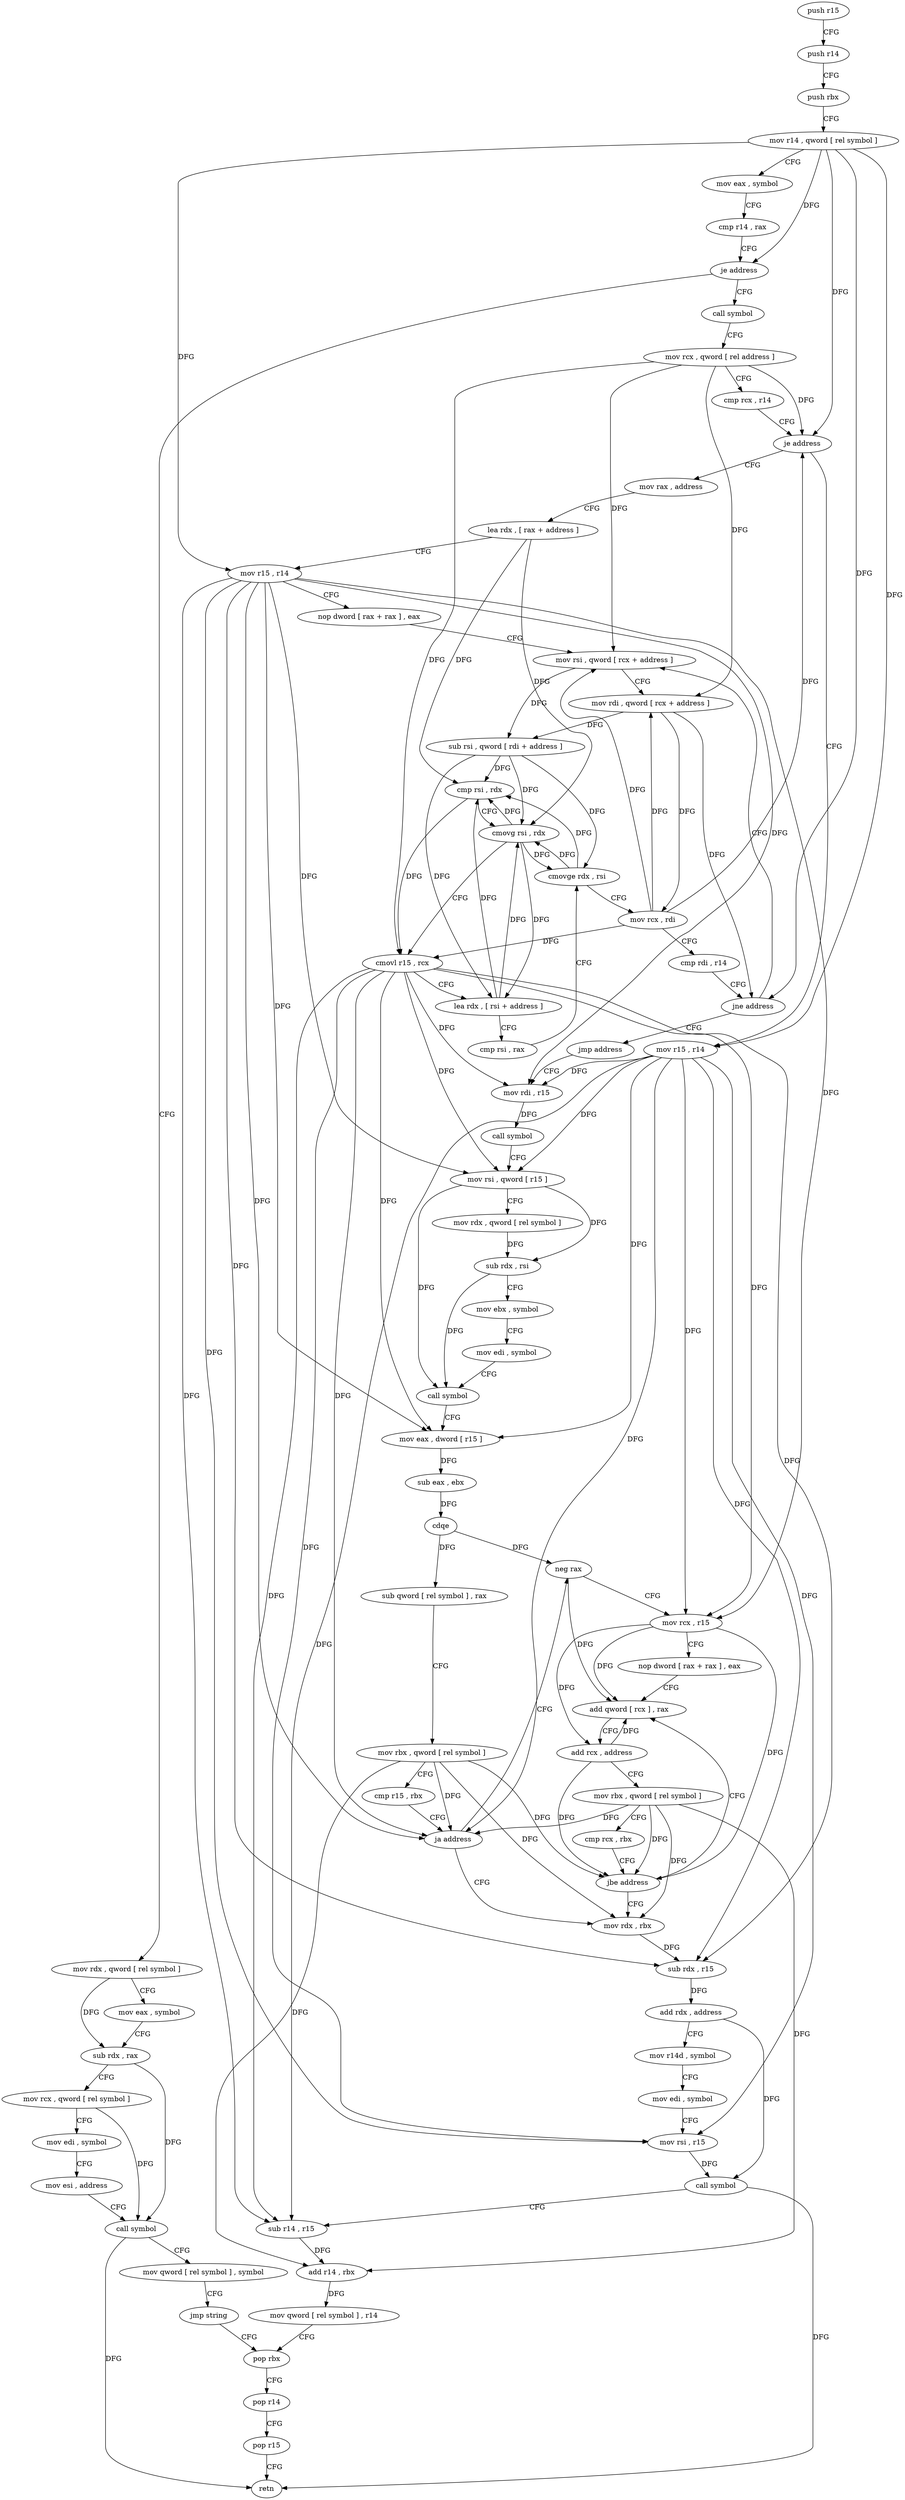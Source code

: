 digraph "func" {
"4204416" [label = "push r15" ]
"4204418" [label = "push r14" ]
"4204420" [label = "push rbx" ]
"4204421" [label = "mov r14 , qword [ rel symbol ]" ]
"4204428" [label = "mov eax , symbol" ]
"4204433" [label = "cmp r14 , rax" ]
"4204436" [label = "je address" ]
"4204524" [label = "mov rdx , qword [ rel symbol ]" ]
"4204438" [label = "call symbol" ]
"4204531" [label = "mov eax , symbol" ]
"4204536" [label = "sub rdx , rax" ]
"4204539" [label = "mov rcx , qword [ rel symbol ]" ]
"4204546" [label = "mov edi , symbol" ]
"4204551" [label = "mov esi , address" ]
"4204556" [label = "call symbol" ]
"4204561" [label = "mov qword [ rel symbol ] , symbol" ]
"4204572" [label = "jmp string" ]
"4204717" [label = "pop rbx" ]
"4204443" [label = "mov rcx , qword [ rel address ]" ]
"4204450" [label = "cmp rcx , r14" ]
"4204453" [label = "je address" ]
"4204577" [label = "mov r15 , r14" ]
"4204455" [label = "mov rax , address" ]
"4204718" [label = "pop r14" ]
"4204720" [label = "pop r15" ]
"4204722" [label = "retn" ]
"4204580" [label = "mov rdi , r15" ]
"4204465" [label = "lea rdx , [ rax + address ]" ]
"4204469" [label = "mov r15 , r14" ]
"4204472" [label = "nop dword [ rax + rax ] , eax" ]
"4204480" [label = "mov rsi , qword [ rcx + address ]" ]
"4204675" [label = "mov rdx , rbx" ]
"4204678" [label = "sub rdx , r15" ]
"4204681" [label = "add rdx , address" ]
"4204685" [label = "mov r14d , symbol" ]
"4204691" [label = "mov edi , symbol" ]
"4204696" [label = "mov rsi , r15" ]
"4204699" [label = "call symbol" ]
"4204704" [label = "sub r14 , r15" ]
"4204707" [label = "add r14 , rbx" ]
"4204710" [label = "mov qword [ rel symbol ] , r14" ]
"4204642" [label = "neg rax" ]
"4204645" [label = "mov rcx , r15" ]
"4204648" [label = "nop dword [ rax + rax ] , eax" ]
"4204656" [label = "add qword [ rcx ] , rax" ]
"4204484" [label = "mov rdi , qword [ rcx + address ]" ]
"4204488" [label = "sub rsi , qword [ rdi + address ]" ]
"4204492" [label = "cmp rsi , rdx" ]
"4204495" [label = "cmovg rsi , rdx" ]
"4204499" [label = "cmovl r15 , rcx" ]
"4204503" [label = "lea rdx , [ rsi + address ]" ]
"4204507" [label = "cmp rsi , rax" ]
"4204510" [label = "cmovge rdx , rsi" ]
"4204514" [label = "mov rcx , rdi" ]
"4204517" [label = "cmp rdi , r14" ]
"4204520" [label = "jne address" ]
"4204522" [label = "jmp address" ]
"4204659" [label = "add rcx , address" ]
"4204663" [label = "mov rbx , qword [ rel symbol ]" ]
"4204670" [label = "cmp rcx , rbx" ]
"4204673" [label = "jbe address" ]
"4204583" [label = "call symbol" ]
"4204588" [label = "mov rsi , qword [ r15 ]" ]
"4204591" [label = "mov rdx , qword [ rel symbol ]" ]
"4204598" [label = "sub rdx , rsi" ]
"4204601" [label = "mov ebx , symbol" ]
"4204606" [label = "mov edi , symbol" ]
"4204611" [label = "call symbol" ]
"4204616" [label = "mov eax , dword [ r15 ]" ]
"4204619" [label = "sub eax , ebx" ]
"4204621" [label = "cdqe" ]
"4204623" [label = "sub qword [ rel symbol ] , rax" ]
"4204630" [label = "mov rbx , qword [ rel symbol ]" ]
"4204637" [label = "cmp r15 , rbx" ]
"4204640" [label = "ja address" ]
"4204416" -> "4204418" [ label = "CFG" ]
"4204418" -> "4204420" [ label = "CFG" ]
"4204420" -> "4204421" [ label = "CFG" ]
"4204421" -> "4204428" [ label = "CFG" ]
"4204421" -> "4204436" [ label = "DFG" ]
"4204421" -> "4204453" [ label = "DFG" ]
"4204421" -> "4204577" [ label = "DFG" ]
"4204421" -> "4204469" [ label = "DFG" ]
"4204421" -> "4204520" [ label = "DFG" ]
"4204428" -> "4204433" [ label = "CFG" ]
"4204433" -> "4204436" [ label = "CFG" ]
"4204436" -> "4204524" [ label = "CFG" ]
"4204436" -> "4204438" [ label = "CFG" ]
"4204524" -> "4204531" [ label = "CFG" ]
"4204524" -> "4204536" [ label = "DFG" ]
"4204438" -> "4204443" [ label = "CFG" ]
"4204531" -> "4204536" [ label = "CFG" ]
"4204536" -> "4204539" [ label = "CFG" ]
"4204536" -> "4204556" [ label = "DFG" ]
"4204539" -> "4204546" [ label = "CFG" ]
"4204539" -> "4204556" [ label = "DFG" ]
"4204546" -> "4204551" [ label = "CFG" ]
"4204551" -> "4204556" [ label = "CFG" ]
"4204556" -> "4204561" [ label = "CFG" ]
"4204556" -> "4204722" [ label = "DFG" ]
"4204561" -> "4204572" [ label = "CFG" ]
"4204572" -> "4204717" [ label = "CFG" ]
"4204717" -> "4204718" [ label = "CFG" ]
"4204443" -> "4204450" [ label = "CFG" ]
"4204443" -> "4204453" [ label = "DFG" ]
"4204443" -> "4204480" [ label = "DFG" ]
"4204443" -> "4204484" [ label = "DFG" ]
"4204443" -> "4204499" [ label = "DFG" ]
"4204450" -> "4204453" [ label = "CFG" ]
"4204453" -> "4204577" [ label = "CFG" ]
"4204453" -> "4204455" [ label = "CFG" ]
"4204577" -> "4204580" [ label = "DFG" ]
"4204577" -> "4204588" [ label = "DFG" ]
"4204577" -> "4204616" [ label = "DFG" ]
"4204577" -> "4204640" [ label = "DFG" ]
"4204577" -> "4204678" [ label = "DFG" ]
"4204577" -> "4204696" [ label = "DFG" ]
"4204577" -> "4204704" [ label = "DFG" ]
"4204577" -> "4204645" [ label = "DFG" ]
"4204455" -> "4204465" [ label = "CFG" ]
"4204718" -> "4204720" [ label = "CFG" ]
"4204720" -> "4204722" [ label = "CFG" ]
"4204580" -> "4204583" [ label = "DFG" ]
"4204465" -> "4204469" [ label = "CFG" ]
"4204465" -> "4204492" [ label = "DFG" ]
"4204465" -> "4204495" [ label = "DFG" ]
"4204469" -> "4204472" [ label = "CFG" ]
"4204469" -> "4204580" [ label = "DFG" ]
"4204469" -> "4204588" [ label = "DFG" ]
"4204469" -> "4204616" [ label = "DFG" ]
"4204469" -> "4204640" [ label = "DFG" ]
"4204469" -> "4204678" [ label = "DFG" ]
"4204469" -> "4204696" [ label = "DFG" ]
"4204469" -> "4204704" [ label = "DFG" ]
"4204469" -> "4204645" [ label = "DFG" ]
"4204472" -> "4204480" [ label = "CFG" ]
"4204480" -> "4204484" [ label = "CFG" ]
"4204480" -> "4204488" [ label = "DFG" ]
"4204675" -> "4204678" [ label = "DFG" ]
"4204678" -> "4204681" [ label = "DFG" ]
"4204681" -> "4204685" [ label = "CFG" ]
"4204681" -> "4204699" [ label = "DFG" ]
"4204685" -> "4204691" [ label = "CFG" ]
"4204691" -> "4204696" [ label = "CFG" ]
"4204696" -> "4204699" [ label = "DFG" ]
"4204699" -> "4204704" [ label = "CFG" ]
"4204699" -> "4204722" [ label = "DFG" ]
"4204704" -> "4204707" [ label = "DFG" ]
"4204707" -> "4204710" [ label = "DFG" ]
"4204710" -> "4204717" [ label = "CFG" ]
"4204642" -> "4204645" [ label = "CFG" ]
"4204642" -> "4204656" [ label = "DFG" ]
"4204645" -> "4204648" [ label = "CFG" ]
"4204645" -> "4204656" [ label = "DFG" ]
"4204645" -> "4204659" [ label = "DFG" ]
"4204645" -> "4204673" [ label = "DFG" ]
"4204648" -> "4204656" [ label = "CFG" ]
"4204656" -> "4204659" [ label = "CFG" ]
"4204484" -> "4204488" [ label = "DFG" ]
"4204484" -> "4204514" [ label = "DFG" ]
"4204484" -> "4204520" [ label = "DFG" ]
"4204488" -> "4204492" [ label = "DFG" ]
"4204488" -> "4204495" [ label = "DFG" ]
"4204488" -> "4204503" [ label = "DFG" ]
"4204488" -> "4204510" [ label = "DFG" ]
"4204492" -> "4204495" [ label = "CFG" ]
"4204492" -> "4204499" [ label = "DFG" ]
"4204495" -> "4204499" [ label = "CFG" ]
"4204495" -> "4204492" [ label = "DFG" ]
"4204495" -> "4204503" [ label = "DFG" ]
"4204495" -> "4204510" [ label = "DFG" ]
"4204499" -> "4204503" [ label = "CFG" ]
"4204499" -> "4204580" [ label = "DFG" ]
"4204499" -> "4204588" [ label = "DFG" ]
"4204499" -> "4204616" [ label = "DFG" ]
"4204499" -> "4204678" [ label = "DFG" ]
"4204499" -> "4204696" [ label = "DFG" ]
"4204499" -> "4204704" [ label = "DFG" ]
"4204499" -> "4204645" [ label = "DFG" ]
"4204499" -> "4204640" [ label = "DFG" ]
"4204503" -> "4204507" [ label = "CFG" ]
"4204503" -> "4204492" [ label = "DFG" ]
"4204503" -> "4204495" [ label = "DFG" ]
"4204507" -> "4204510" [ label = "CFG" ]
"4204510" -> "4204514" [ label = "CFG" ]
"4204510" -> "4204492" [ label = "DFG" ]
"4204510" -> "4204495" [ label = "DFG" ]
"4204514" -> "4204517" [ label = "CFG" ]
"4204514" -> "4204480" [ label = "DFG" ]
"4204514" -> "4204484" [ label = "DFG" ]
"4204514" -> "4204499" [ label = "DFG" ]
"4204514" -> "4204453" [ label = "DFG" ]
"4204517" -> "4204520" [ label = "CFG" ]
"4204520" -> "4204480" [ label = "CFG" ]
"4204520" -> "4204522" [ label = "CFG" ]
"4204522" -> "4204580" [ label = "CFG" ]
"4204659" -> "4204663" [ label = "CFG" ]
"4204659" -> "4204656" [ label = "DFG" ]
"4204659" -> "4204673" [ label = "DFG" ]
"4204663" -> "4204670" [ label = "CFG" ]
"4204663" -> "4204640" [ label = "DFG" ]
"4204663" -> "4204675" [ label = "DFG" ]
"4204663" -> "4204707" [ label = "DFG" ]
"4204663" -> "4204673" [ label = "DFG" ]
"4204670" -> "4204673" [ label = "CFG" ]
"4204673" -> "4204656" [ label = "CFG" ]
"4204673" -> "4204675" [ label = "CFG" ]
"4204583" -> "4204588" [ label = "CFG" ]
"4204588" -> "4204591" [ label = "CFG" ]
"4204588" -> "4204598" [ label = "DFG" ]
"4204588" -> "4204611" [ label = "DFG" ]
"4204591" -> "4204598" [ label = "DFG" ]
"4204598" -> "4204601" [ label = "CFG" ]
"4204598" -> "4204611" [ label = "DFG" ]
"4204601" -> "4204606" [ label = "CFG" ]
"4204606" -> "4204611" [ label = "CFG" ]
"4204611" -> "4204616" [ label = "CFG" ]
"4204616" -> "4204619" [ label = "DFG" ]
"4204619" -> "4204621" [ label = "DFG" ]
"4204621" -> "4204623" [ label = "DFG" ]
"4204621" -> "4204642" [ label = "DFG" ]
"4204623" -> "4204630" [ label = "CFG" ]
"4204630" -> "4204637" [ label = "CFG" ]
"4204630" -> "4204640" [ label = "DFG" ]
"4204630" -> "4204675" [ label = "DFG" ]
"4204630" -> "4204707" [ label = "DFG" ]
"4204630" -> "4204673" [ label = "DFG" ]
"4204637" -> "4204640" [ label = "CFG" ]
"4204640" -> "4204675" [ label = "CFG" ]
"4204640" -> "4204642" [ label = "CFG" ]
}
